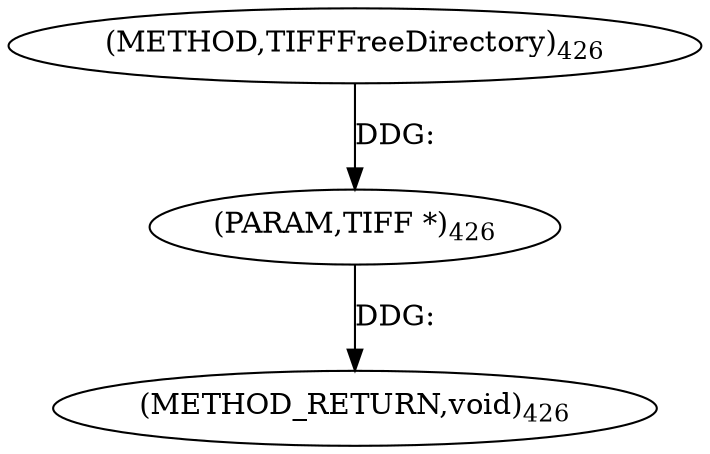 digraph "TIFFFreeDirectory" {  
"8773" [label = <(METHOD,TIFFFreeDirectory)<SUB>426</SUB>> ]
"8775" [label = <(METHOD_RETURN,void)<SUB>426</SUB>> ]
"8774" [label = <(PARAM,TIFF *)<SUB>426</SUB>> ]
  "8774" -> "8775"  [ label = "DDG: "] 
  "8773" -> "8774"  [ label = "DDG: "] 
}
